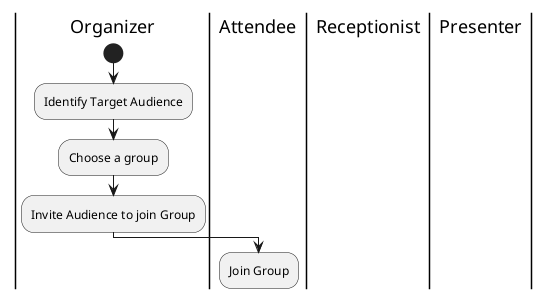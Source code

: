 @startuml Event Management
| Organizer |
start
:Identify Target Audience;
:Choose a group;
:Invite Audience to join Group;
| Attendee |
:Join Group;
| Receptionist |
| Presenter |
@enduml